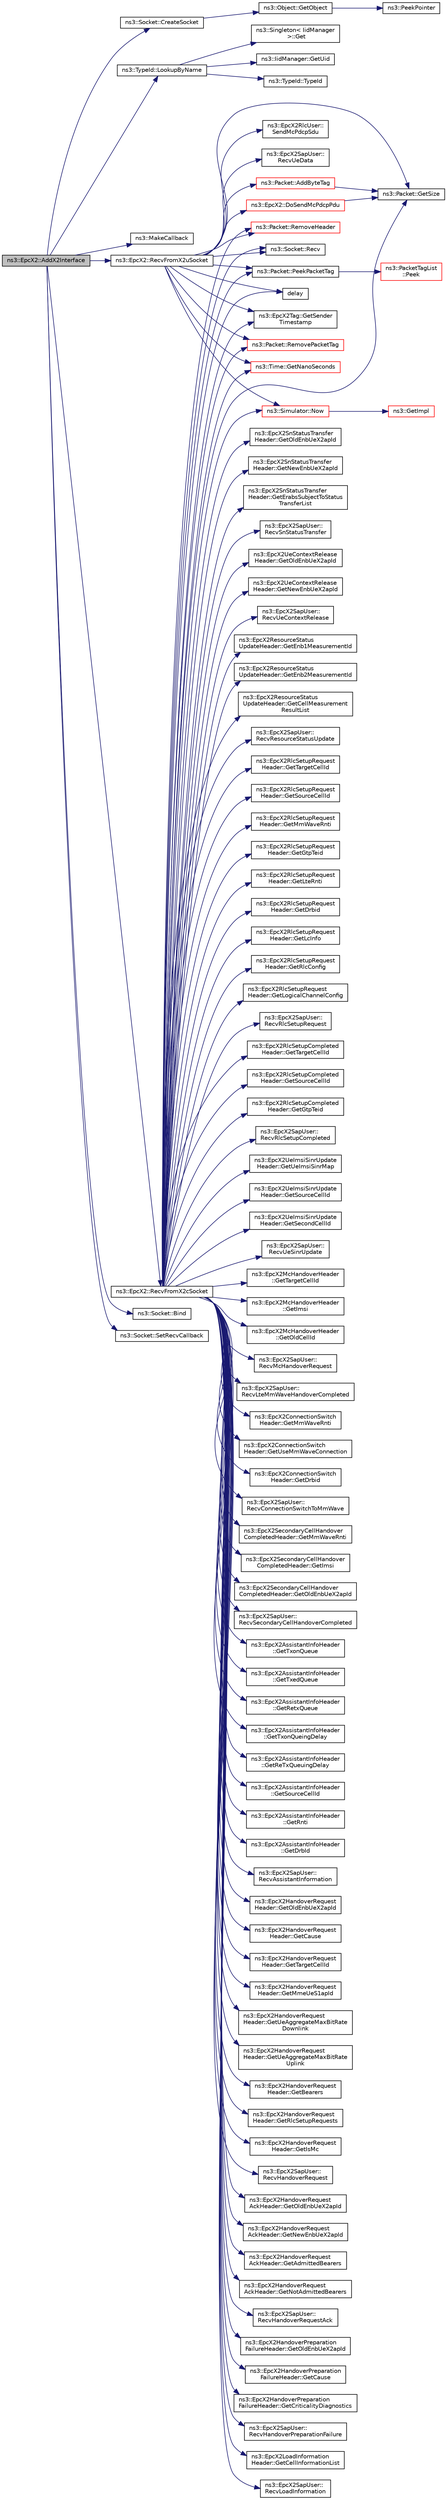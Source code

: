 digraph "ns3::EpcX2::AddX2Interface"
{
  edge [fontname="Helvetica",fontsize="10",labelfontname="Helvetica",labelfontsize="10"];
  node [fontname="Helvetica",fontsize="10",shape=record];
  rankdir="LR";
  Node1 [label="ns3::EpcX2::AddX2Interface",height=0.2,width=0.4,color="black", fillcolor="grey75", style="filled", fontcolor="black"];
  Node1 -> Node2 [color="midnightblue",fontsize="10",style="solid"];
  Node2 [label="ns3::Socket::CreateSocket",height=0.2,width=0.4,color="black", fillcolor="white", style="filled",URL="$d9/df2/classns3_1_1Socket.html#ad448a62bb50ad3dbac59c879a885a8d2"];
  Node2 -> Node3 [color="midnightblue",fontsize="10",style="solid"];
  Node3 [label="ns3::Object::GetObject",height=0.2,width=0.4,color="black", fillcolor="white", style="filled",URL="$d9/d77/classns3_1_1Object.html#a13e18c00017096c8381eb651d5bd0783"];
  Node3 -> Node4 [color="midnightblue",fontsize="10",style="solid"];
  Node4 [label="ns3::PeekPointer",height=0.2,width=0.4,color="black", fillcolor="white", style="filled",URL="$d7/d2e/namespacens3.html#af2a7557fe9afdd98d8f6f8f6e412cf5a"];
  Node1 -> Node5 [color="midnightblue",fontsize="10",style="solid"];
  Node5 [label="ns3::TypeId::LookupByName",height=0.2,width=0.4,color="black", fillcolor="white", style="filled",URL="$d6/d11/classns3_1_1TypeId.html#a119cf99c20931fdc294602cd360b180e"];
  Node5 -> Node6 [color="midnightblue",fontsize="10",style="solid"];
  Node6 [label="ns3::Singleton\< IidManager\l \>::Get",height=0.2,width=0.4,color="black", fillcolor="white", style="filled",URL="$d8/d77/classns3_1_1Singleton.html#a80a2cd3c25a27ea72add7a9f7a141ffa"];
  Node5 -> Node7 [color="midnightblue",fontsize="10",style="solid"];
  Node7 [label="ns3::IidManager::GetUid",height=0.2,width=0.4,color="black", fillcolor="white", style="filled",URL="$d4/d1c/classns3_1_1IidManager.html#ae69ae26221b11f8871596679c6e8be19"];
  Node5 -> Node8 [color="midnightblue",fontsize="10",style="solid"];
  Node8 [label="ns3::TypeId::TypeId",height=0.2,width=0.4,color="black", fillcolor="white", style="filled",URL="$d6/d11/classns3_1_1TypeId.html#ab76e26690f1af4f1cffa6a72245e8928"];
  Node1 -> Node9 [color="midnightblue",fontsize="10",style="solid"];
  Node9 [label="ns3::MakeCallback",height=0.2,width=0.4,color="black", fillcolor="white", style="filled",URL="$dd/de0/group__makecallbackmemptr.html#ga9376283685aa99d204048d6a4b7610a4"];
  Node1 -> Node10 [color="midnightblue",fontsize="10",style="solid"];
  Node10 [label="ns3::EpcX2::RecvFromX2cSocket",height=0.2,width=0.4,color="black", fillcolor="white", style="filled",URL="$df/d1e/classns3_1_1EpcX2.html#a72bf05af65397dab7bc65df72bb09ebf"];
  Node10 -> Node11 [color="midnightblue",fontsize="10",style="solid"];
  Node11 [label="ns3::Socket::Recv",height=0.2,width=0.4,color="black", fillcolor="white", style="filled",URL="$d9/df2/classns3_1_1Socket.html#a8949b1f844aae563446f2f4c5be8827a",tooltip="Read data from the socket. "];
  Node10 -> Node12 [color="midnightblue",fontsize="10",style="solid"];
  Node12 [label="ns3::Packet::GetSize",height=0.2,width=0.4,color="black", fillcolor="white", style="filled",URL="$dd/d7a/classns3_1_1Packet.html#a462855c9929954d4301a4edfe55f4f1c",tooltip="Returns the the size in bytes of the packet (including the zero-filled initial payload). "];
  Node10 -> Node13 [color="midnightblue",fontsize="10",style="solid"];
  Node13 [label="delay",height=0.2,width=0.4,color="black", fillcolor="white", style="filled",URL="$d8/d68/lte_2model_2fading-traces_2fading__trace__generator_8m.html#a7964e6aa8f61a9d28973c8267a606ad8"];
  Node10 -> Node14 [color="midnightblue",fontsize="10",style="solid"];
  Node14 [label="ns3::Packet::PeekPacketTag",height=0.2,width=0.4,color="black", fillcolor="white", style="filled",URL="$dd/d7a/classns3_1_1Packet.html#a1734de11f2ca1e78a7872461a0625168",tooltip="Search a matching tag and call Tag::Deserialize if it is found. "];
  Node14 -> Node15 [color="midnightblue",fontsize="10",style="solid"];
  Node15 [label="ns3::PacketTagList\l::Peek",height=0.2,width=0.4,color="red", fillcolor="white", style="filled",URL="$dd/d19/classns3_1_1PacketTagList.html#a49151e3dbbddac7820d2210bbde47c4b"];
  Node10 -> Node16 [color="midnightblue",fontsize="10",style="solid"];
  Node16 [label="ns3::Simulator::Now",height=0.2,width=0.4,color="red", fillcolor="white", style="filled",URL="$d7/deb/classns3_1_1Simulator.html#ac3178fa975b419f7875e7105be122800"];
  Node16 -> Node17 [color="midnightblue",fontsize="10",style="solid"];
  Node17 [label="ns3::GetImpl",height=0.2,width=0.4,color="red", fillcolor="white", style="filled",URL="$d4/d8b/group__simulator.html#ga42eb4eddad41528d4d99794a3dae3fd0",tooltip="Get the SimulatorImpl singleton. "];
  Node10 -> Node18 [color="midnightblue",fontsize="10",style="solid"];
  Node18 [label="ns3::EpcX2Tag::GetSender\lTimestamp",height=0.2,width=0.4,color="black", fillcolor="white", style="filled",URL="$dd/d2e/classns3_1_1EpcX2Tag.html#a544ddd722ea54a72b95167ead48b558d"];
  Node10 -> Node19 [color="midnightblue",fontsize="10",style="solid"];
  Node19 [label="ns3::Packet::RemovePacketTag",height=0.2,width=0.4,color="red", fillcolor="white", style="filled",URL="$dd/d7a/classns3_1_1Packet.html#a078fe922d976a417ab25ba2f3c2fd667",tooltip="Remove a packet tag. "];
  Node10 -> Node20 [color="midnightblue",fontsize="10",style="solid"];
  Node20 [label="ns3::Time::GetNanoSeconds",height=0.2,width=0.4,color="red", fillcolor="white", style="filled",URL="$dc/d04/classns3_1_1Time.html#a2fdb7bf0e1f5cd93b6149cb37bbb7f08"];
  Node10 -> Node21 [color="midnightblue",fontsize="10",style="solid"];
  Node21 [label="ns3::Packet::RemoveHeader",height=0.2,width=0.4,color="red", fillcolor="white", style="filled",URL="$dd/d7a/classns3_1_1Packet.html#a0961eccf975d75f902d40956c93ba63e",tooltip="Deserialize and remove the header from the internal buffer. "];
  Node10 -> Node22 [color="midnightblue",fontsize="10",style="solid"];
  Node22 [label="ns3::EpcX2HandoverRequest\lHeader::GetOldEnbUeX2apId",height=0.2,width=0.4,color="black", fillcolor="white", style="filled",URL="$d7/db8/classns3_1_1EpcX2HandoverRequestHeader.html#a75e39ba7f60bb5a41a08163a7e947171"];
  Node10 -> Node23 [color="midnightblue",fontsize="10",style="solid"];
  Node23 [label="ns3::EpcX2HandoverRequest\lHeader::GetCause",height=0.2,width=0.4,color="black", fillcolor="white", style="filled",URL="$d7/db8/classns3_1_1EpcX2HandoverRequestHeader.html#a06f3067dc939f60cf918e910cfce1cde"];
  Node10 -> Node24 [color="midnightblue",fontsize="10",style="solid"];
  Node24 [label="ns3::EpcX2HandoverRequest\lHeader::GetTargetCellId",height=0.2,width=0.4,color="black", fillcolor="white", style="filled",URL="$d7/db8/classns3_1_1EpcX2HandoverRequestHeader.html#ac31ef53cfcd9cc828347c2677d40f396"];
  Node10 -> Node25 [color="midnightblue",fontsize="10",style="solid"];
  Node25 [label="ns3::EpcX2HandoverRequest\lHeader::GetMmeUeS1apId",height=0.2,width=0.4,color="black", fillcolor="white", style="filled",URL="$d7/db8/classns3_1_1EpcX2HandoverRequestHeader.html#aeae364e094094d6758abe71b946c15b3"];
  Node10 -> Node26 [color="midnightblue",fontsize="10",style="solid"];
  Node26 [label="ns3::EpcX2HandoverRequest\lHeader::GetUeAggregateMaxBitRate\lDownlink",height=0.2,width=0.4,color="black", fillcolor="white", style="filled",URL="$d7/db8/classns3_1_1EpcX2HandoverRequestHeader.html#a6391d30190de6de50167e2e14cb2be84"];
  Node10 -> Node27 [color="midnightblue",fontsize="10",style="solid"];
  Node27 [label="ns3::EpcX2HandoverRequest\lHeader::GetUeAggregateMaxBitRate\lUplink",height=0.2,width=0.4,color="black", fillcolor="white", style="filled",URL="$d7/db8/classns3_1_1EpcX2HandoverRequestHeader.html#ace60aabba4aedae4d27f876c69fccaf3"];
  Node10 -> Node28 [color="midnightblue",fontsize="10",style="solid"];
  Node28 [label="ns3::EpcX2HandoverRequest\lHeader::GetBearers",height=0.2,width=0.4,color="black", fillcolor="white", style="filled",URL="$d7/db8/classns3_1_1EpcX2HandoverRequestHeader.html#ae9c04127e558b47cec9219616d0354d5"];
  Node10 -> Node29 [color="midnightblue",fontsize="10",style="solid"];
  Node29 [label="ns3::EpcX2HandoverRequest\lHeader::GetRlcSetupRequests",height=0.2,width=0.4,color="black", fillcolor="white", style="filled",URL="$d7/db8/classns3_1_1EpcX2HandoverRequestHeader.html#aab312be16ca4b5eea1ea2c30b96efe0f"];
  Node10 -> Node30 [color="midnightblue",fontsize="10",style="solid"];
  Node30 [label="ns3::EpcX2HandoverRequest\lHeader::GetIsMc",height=0.2,width=0.4,color="black", fillcolor="white", style="filled",URL="$d7/db8/classns3_1_1EpcX2HandoverRequestHeader.html#a7a40571a458f6d00f2640911c8ed7cba"];
  Node10 -> Node31 [color="midnightblue",fontsize="10",style="solid"];
  Node31 [label="ns3::EpcX2SapUser::\lRecvHandoverRequest",height=0.2,width=0.4,color="black", fillcolor="white", style="filled",URL="$d8/dce/classns3_1_1EpcX2SapUser.html#ac89cf3449fc971960e4c7a7a9af23c7d"];
  Node10 -> Node32 [color="midnightblue",fontsize="10",style="solid"];
  Node32 [label="ns3::EpcX2HandoverRequest\lAckHeader::GetOldEnbUeX2apId",height=0.2,width=0.4,color="black", fillcolor="white", style="filled",URL="$d7/d92/classns3_1_1EpcX2HandoverRequestAckHeader.html#a0fdb44255f2a315de15b12e8ba425e3b"];
  Node10 -> Node33 [color="midnightblue",fontsize="10",style="solid"];
  Node33 [label="ns3::EpcX2HandoverRequest\lAckHeader::GetNewEnbUeX2apId",height=0.2,width=0.4,color="black", fillcolor="white", style="filled",URL="$d7/d92/classns3_1_1EpcX2HandoverRequestAckHeader.html#ad80029fab234e15bd5dae593fa1decb6"];
  Node10 -> Node34 [color="midnightblue",fontsize="10",style="solid"];
  Node34 [label="ns3::EpcX2HandoverRequest\lAckHeader::GetAdmittedBearers",height=0.2,width=0.4,color="black", fillcolor="white", style="filled",URL="$d7/d92/classns3_1_1EpcX2HandoverRequestAckHeader.html#aeb517c5a65da4a3a9030194762d35323"];
  Node10 -> Node35 [color="midnightblue",fontsize="10",style="solid"];
  Node35 [label="ns3::EpcX2HandoverRequest\lAckHeader::GetNotAdmittedBearers",height=0.2,width=0.4,color="black", fillcolor="white", style="filled",URL="$d7/d92/classns3_1_1EpcX2HandoverRequestAckHeader.html#a605ebe352f0f4bc2629fde4f7d1fca76"];
  Node10 -> Node36 [color="midnightblue",fontsize="10",style="solid"];
  Node36 [label="ns3::EpcX2SapUser::\lRecvHandoverRequestAck",height=0.2,width=0.4,color="black", fillcolor="white", style="filled",URL="$d8/dce/classns3_1_1EpcX2SapUser.html#a5e390d132f3f8433838aec1719a52bc2"];
  Node10 -> Node37 [color="midnightblue",fontsize="10",style="solid"];
  Node37 [label="ns3::EpcX2HandoverPreparation\lFailureHeader::GetOldEnbUeX2apId",height=0.2,width=0.4,color="black", fillcolor="white", style="filled",URL="$d1/d16/classns3_1_1EpcX2HandoverPreparationFailureHeader.html#a09c701493b15d6ab8908999b82821501"];
  Node10 -> Node38 [color="midnightblue",fontsize="10",style="solid"];
  Node38 [label="ns3::EpcX2HandoverPreparation\lFailureHeader::GetCause",height=0.2,width=0.4,color="black", fillcolor="white", style="filled",URL="$d1/d16/classns3_1_1EpcX2HandoverPreparationFailureHeader.html#aec1ad772fbd5ec7cb1a0031e32350b07"];
  Node10 -> Node39 [color="midnightblue",fontsize="10",style="solid"];
  Node39 [label="ns3::EpcX2HandoverPreparation\lFailureHeader::GetCriticalityDiagnostics",height=0.2,width=0.4,color="black", fillcolor="white", style="filled",URL="$d1/d16/classns3_1_1EpcX2HandoverPreparationFailureHeader.html#a34a4d408fdfdc437fbef8f204453d75a"];
  Node10 -> Node40 [color="midnightblue",fontsize="10",style="solid"];
  Node40 [label="ns3::EpcX2SapUser::\lRecvHandoverPreparationFailure",height=0.2,width=0.4,color="black", fillcolor="white", style="filled",URL="$d8/dce/classns3_1_1EpcX2SapUser.html#a805d5df676c49aedd76711dbdb980e17"];
  Node10 -> Node41 [color="midnightblue",fontsize="10",style="solid"];
  Node41 [label="ns3::EpcX2LoadInformation\lHeader::GetCellInformationList",height=0.2,width=0.4,color="black", fillcolor="white", style="filled",URL="$d1/d66/classns3_1_1EpcX2LoadInformationHeader.html#a55f8303b3c44f19f5736f2a98570aa6f"];
  Node10 -> Node42 [color="midnightblue",fontsize="10",style="solid"];
  Node42 [label="ns3::EpcX2SapUser::\lRecvLoadInformation",height=0.2,width=0.4,color="black", fillcolor="white", style="filled",URL="$d8/dce/classns3_1_1EpcX2SapUser.html#a3f780370974059b6ec3d115f5b1757d8"];
  Node10 -> Node43 [color="midnightblue",fontsize="10",style="solid"];
  Node43 [label="ns3::EpcX2SnStatusTransfer\lHeader::GetOldEnbUeX2apId",height=0.2,width=0.4,color="black", fillcolor="white", style="filled",URL="$db/df6/classns3_1_1EpcX2SnStatusTransferHeader.html#a901c07ffe6df187ab137253b10db0f3a"];
  Node10 -> Node44 [color="midnightblue",fontsize="10",style="solid"];
  Node44 [label="ns3::EpcX2SnStatusTransfer\lHeader::GetNewEnbUeX2apId",height=0.2,width=0.4,color="black", fillcolor="white", style="filled",URL="$db/df6/classns3_1_1EpcX2SnStatusTransferHeader.html#a1916903c57f4ffccc56e32eee5ffb0bb"];
  Node10 -> Node45 [color="midnightblue",fontsize="10",style="solid"];
  Node45 [label="ns3::EpcX2SnStatusTransfer\lHeader::GetErabsSubjectToStatus\lTransferList",height=0.2,width=0.4,color="black", fillcolor="white", style="filled",URL="$db/df6/classns3_1_1EpcX2SnStatusTransferHeader.html#ad99812b54349303426b74f1dfb1503d4"];
  Node10 -> Node46 [color="midnightblue",fontsize="10",style="solid"];
  Node46 [label="ns3::EpcX2SapUser::\lRecvSnStatusTransfer",height=0.2,width=0.4,color="black", fillcolor="white", style="filled",URL="$d8/dce/classns3_1_1EpcX2SapUser.html#a261f30dd348d5abc9a270ef904c986c0"];
  Node10 -> Node47 [color="midnightblue",fontsize="10",style="solid"];
  Node47 [label="ns3::EpcX2UeContextRelease\lHeader::GetOldEnbUeX2apId",height=0.2,width=0.4,color="black", fillcolor="white", style="filled",URL="$d1/d91/classns3_1_1EpcX2UeContextReleaseHeader.html#a6ccf72aeca771a8a17207821a705a3c5"];
  Node10 -> Node48 [color="midnightblue",fontsize="10",style="solid"];
  Node48 [label="ns3::EpcX2UeContextRelease\lHeader::GetNewEnbUeX2apId",height=0.2,width=0.4,color="black", fillcolor="white", style="filled",URL="$d1/d91/classns3_1_1EpcX2UeContextReleaseHeader.html#a6e36f9110312f96be9481a34356d5a71"];
  Node10 -> Node49 [color="midnightblue",fontsize="10",style="solid"];
  Node49 [label="ns3::EpcX2SapUser::\lRecvUeContextRelease",height=0.2,width=0.4,color="black", fillcolor="white", style="filled",URL="$d8/dce/classns3_1_1EpcX2SapUser.html#a141e3d6880234990ccde32a16554e7d6"];
  Node10 -> Node50 [color="midnightblue",fontsize="10",style="solid"];
  Node50 [label="ns3::EpcX2ResourceStatus\lUpdateHeader::GetEnb1MeasurementId",height=0.2,width=0.4,color="black", fillcolor="white", style="filled",URL="$db/d28/classns3_1_1EpcX2ResourceStatusUpdateHeader.html#a6ed8ae994276dd0fff2a0d86e11cca3d"];
  Node10 -> Node51 [color="midnightblue",fontsize="10",style="solid"];
  Node51 [label="ns3::EpcX2ResourceStatus\lUpdateHeader::GetEnb2MeasurementId",height=0.2,width=0.4,color="black", fillcolor="white", style="filled",URL="$db/d28/classns3_1_1EpcX2ResourceStatusUpdateHeader.html#ad85093ad9db2f50fcf6ce19aa43cdbd7"];
  Node10 -> Node52 [color="midnightblue",fontsize="10",style="solid"];
  Node52 [label="ns3::EpcX2ResourceStatus\lUpdateHeader::GetCellMeasurement\lResultList",height=0.2,width=0.4,color="black", fillcolor="white", style="filled",URL="$db/d28/classns3_1_1EpcX2ResourceStatusUpdateHeader.html#a3d25e7e7e3e097aabddfb874dc741834"];
  Node10 -> Node53 [color="midnightblue",fontsize="10",style="solid"];
  Node53 [label="ns3::EpcX2SapUser::\lRecvResourceStatusUpdate",height=0.2,width=0.4,color="black", fillcolor="white", style="filled",URL="$d8/dce/classns3_1_1EpcX2SapUser.html#a7d0fa47a75bd24b12f15f4b5a1c7b253"];
  Node10 -> Node54 [color="midnightblue",fontsize="10",style="solid"];
  Node54 [label="ns3::EpcX2RlcSetupRequest\lHeader::GetTargetCellId",height=0.2,width=0.4,color="black", fillcolor="white", style="filled",URL="$d6/d69/classns3_1_1EpcX2RlcSetupRequestHeader.html#a6056657503cc1a940c88a32a7b0f835b"];
  Node10 -> Node55 [color="midnightblue",fontsize="10",style="solid"];
  Node55 [label="ns3::EpcX2RlcSetupRequest\lHeader::GetSourceCellId",height=0.2,width=0.4,color="black", fillcolor="white", style="filled",URL="$d6/d69/classns3_1_1EpcX2RlcSetupRequestHeader.html#acfea838cb3d69e6caa4b19605a34c506"];
  Node10 -> Node56 [color="midnightblue",fontsize="10",style="solid"];
  Node56 [label="ns3::EpcX2RlcSetupRequest\lHeader::GetMmWaveRnti",height=0.2,width=0.4,color="black", fillcolor="white", style="filled",URL="$d6/d69/classns3_1_1EpcX2RlcSetupRequestHeader.html#acf6c7dca99e86a72d9cce2e62d96c13d"];
  Node10 -> Node57 [color="midnightblue",fontsize="10",style="solid"];
  Node57 [label="ns3::EpcX2RlcSetupRequest\lHeader::GetGtpTeid",height=0.2,width=0.4,color="black", fillcolor="white", style="filled",URL="$d6/d69/classns3_1_1EpcX2RlcSetupRequestHeader.html#acceea06fddf6eecf0e87eca15d5fcf31"];
  Node10 -> Node58 [color="midnightblue",fontsize="10",style="solid"];
  Node58 [label="ns3::EpcX2RlcSetupRequest\lHeader::GetLteRnti",height=0.2,width=0.4,color="black", fillcolor="white", style="filled",URL="$d6/d69/classns3_1_1EpcX2RlcSetupRequestHeader.html#a5a816f7262a2967b73aff2175e30925c"];
  Node10 -> Node59 [color="midnightblue",fontsize="10",style="solid"];
  Node59 [label="ns3::EpcX2RlcSetupRequest\lHeader::GetDrbid",height=0.2,width=0.4,color="black", fillcolor="white", style="filled",URL="$d6/d69/classns3_1_1EpcX2RlcSetupRequestHeader.html#acf92e018ceae9695f6d3343a88dc3402"];
  Node10 -> Node60 [color="midnightblue",fontsize="10",style="solid"];
  Node60 [label="ns3::EpcX2RlcSetupRequest\lHeader::GetLcInfo",height=0.2,width=0.4,color="black", fillcolor="white", style="filled",URL="$d6/d69/classns3_1_1EpcX2RlcSetupRequestHeader.html#aea896f2f84ba977d714a2b2673235f60"];
  Node10 -> Node61 [color="midnightblue",fontsize="10",style="solid"];
  Node61 [label="ns3::EpcX2RlcSetupRequest\lHeader::GetRlcConfig",height=0.2,width=0.4,color="black", fillcolor="white", style="filled",URL="$d6/d69/classns3_1_1EpcX2RlcSetupRequestHeader.html#a4ba5866272a962a8a0f07076aec62bd3"];
  Node10 -> Node62 [color="midnightblue",fontsize="10",style="solid"];
  Node62 [label="ns3::EpcX2RlcSetupRequest\lHeader::GetLogicalChannelConfig",height=0.2,width=0.4,color="black", fillcolor="white", style="filled",URL="$d6/d69/classns3_1_1EpcX2RlcSetupRequestHeader.html#afd9b366830a3496203eefe53e03ccb61"];
  Node10 -> Node63 [color="midnightblue",fontsize="10",style="solid"];
  Node63 [label="ns3::EpcX2SapUser::\lRecvRlcSetupRequest",height=0.2,width=0.4,color="black", fillcolor="white", style="filled",URL="$d8/dce/classns3_1_1EpcX2SapUser.html#af982d60c31e400c220777b2930470474"];
  Node10 -> Node64 [color="midnightblue",fontsize="10",style="solid"];
  Node64 [label="ns3::EpcX2RlcSetupCompleted\lHeader::GetTargetCellId",height=0.2,width=0.4,color="black", fillcolor="white", style="filled",URL="$d1/d9e/classns3_1_1EpcX2RlcSetupCompletedHeader.html#a3a0784ddb0c50fdaf80fbd8cda3e7929"];
  Node10 -> Node65 [color="midnightblue",fontsize="10",style="solid"];
  Node65 [label="ns3::EpcX2RlcSetupCompleted\lHeader::GetSourceCellId",height=0.2,width=0.4,color="black", fillcolor="white", style="filled",URL="$d1/d9e/classns3_1_1EpcX2RlcSetupCompletedHeader.html#a7ecd5f712a069ac9d40ffbfe08d5c9d6"];
  Node10 -> Node66 [color="midnightblue",fontsize="10",style="solid"];
  Node66 [label="ns3::EpcX2RlcSetupCompleted\lHeader::GetGtpTeid",height=0.2,width=0.4,color="black", fillcolor="white", style="filled",URL="$d1/d9e/classns3_1_1EpcX2RlcSetupCompletedHeader.html#a0cb0563e9e873d3f3986a64ccafd6b0f"];
  Node10 -> Node67 [color="midnightblue",fontsize="10",style="solid"];
  Node67 [label="ns3::EpcX2SapUser::\lRecvRlcSetupCompleted",height=0.2,width=0.4,color="black", fillcolor="white", style="filled",URL="$d8/dce/classns3_1_1EpcX2SapUser.html#a6aea3dfa4b9483ef32463a0564eaa098"];
  Node10 -> Node68 [color="midnightblue",fontsize="10",style="solid"];
  Node68 [label="ns3::EpcX2UeImsiSinrUpdate\lHeader::GetUeImsiSinrMap",height=0.2,width=0.4,color="black", fillcolor="white", style="filled",URL="$d9/d16/classns3_1_1EpcX2UeImsiSinrUpdateHeader.html#a68196170e76ea4b43e4bf687d1f1e82d"];
  Node10 -> Node69 [color="midnightblue",fontsize="10",style="solid"];
  Node69 [label="ns3::EpcX2UeImsiSinrUpdate\lHeader::GetSourceCellId",height=0.2,width=0.4,color="black", fillcolor="white", style="filled",URL="$d9/d16/classns3_1_1EpcX2UeImsiSinrUpdateHeader.html#a8bd6fdf3b2491f23e84fbff79ba5c9c9"];
  Node10 -> Node70 [color="midnightblue",fontsize="10",style="solid"];
  Node70 [label="ns3::EpcX2UeImsiSinrUpdate\lHeader::GetSecondCellId",height=0.2,width=0.4,color="black", fillcolor="white", style="filled",URL="$d9/d16/classns3_1_1EpcX2UeImsiSinrUpdateHeader.html#af1056fc6e46c91cbd99d75d212c29c94"];
  Node10 -> Node71 [color="midnightblue",fontsize="10",style="solid"];
  Node71 [label="ns3::EpcX2SapUser::\lRecvUeSinrUpdate",height=0.2,width=0.4,color="black", fillcolor="white", style="filled",URL="$d8/dce/classns3_1_1EpcX2SapUser.html#ab14ff4814fc40ca604d03654ab310a44"];
  Node10 -> Node72 [color="midnightblue",fontsize="10",style="solid"];
  Node72 [label="ns3::EpcX2McHandoverHeader\l::GetTargetCellId",height=0.2,width=0.4,color="black", fillcolor="white", style="filled",URL="$d4/dc6/classns3_1_1EpcX2McHandoverHeader.html#a560638ca78adf2a780483e9469720093"];
  Node10 -> Node73 [color="midnightblue",fontsize="10",style="solid"];
  Node73 [label="ns3::EpcX2McHandoverHeader\l::GetImsi",height=0.2,width=0.4,color="black", fillcolor="white", style="filled",URL="$d4/dc6/classns3_1_1EpcX2McHandoverHeader.html#a34f0544025a4d6e7fe68c927f75d29d1"];
  Node10 -> Node74 [color="midnightblue",fontsize="10",style="solid"];
  Node74 [label="ns3::EpcX2McHandoverHeader\l::GetOldCellId",height=0.2,width=0.4,color="black", fillcolor="white", style="filled",URL="$d4/dc6/classns3_1_1EpcX2McHandoverHeader.html#ace085aa235467bb625ad87e492236ec2"];
  Node10 -> Node75 [color="midnightblue",fontsize="10",style="solid"];
  Node75 [label="ns3::EpcX2SapUser::\lRecvMcHandoverRequest",height=0.2,width=0.4,color="black", fillcolor="white", style="filled",URL="$d8/dce/classns3_1_1EpcX2SapUser.html#a7eecce34706ef7c77ccdc9623822ce33"];
  Node10 -> Node76 [color="midnightblue",fontsize="10",style="solid"];
  Node76 [label="ns3::EpcX2SapUser::\lRecvLteMmWaveHandoverCompleted",height=0.2,width=0.4,color="black", fillcolor="white", style="filled",URL="$d8/dce/classns3_1_1EpcX2SapUser.html#a900e3a0a064301f257351bab3288753d"];
  Node10 -> Node77 [color="midnightblue",fontsize="10",style="solid"];
  Node77 [label="ns3::EpcX2ConnectionSwitch\lHeader::GetMmWaveRnti",height=0.2,width=0.4,color="black", fillcolor="white", style="filled",URL="$d5/df6/classns3_1_1EpcX2ConnectionSwitchHeader.html#a449a49586287dbd09a72add934dddfcd"];
  Node10 -> Node78 [color="midnightblue",fontsize="10",style="solid"];
  Node78 [label="ns3::EpcX2ConnectionSwitch\lHeader::GetUseMmWaveConnection",height=0.2,width=0.4,color="black", fillcolor="white", style="filled",URL="$d5/df6/classns3_1_1EpcX2ConnectionSwitchHeader.html#a4aa2a114588ec6926539934de4614bae"];
  Node10 -> Node79 [color="midnightblue",fontsize="10",style="solid"];
  Node79 [label="ns3::EpcX2ConnectionSwitch\lHeader::GetDrbid",height=0.2,width=0.4,color="black", fillcolor="white", style="filled",URL="$d5/df6/classns3_1_1EpcX2ConnectionSwitchHeader.html#afbd41f3a9e79c2548015d64d7a4770e5"];
  Node10 -> Node80 [color="midnightblue",fontsize="10",style="solid"];
  Node80 [label="ns3::EpcX2SapUser::\lRecvConnectionSwitchToMmWave",height=0.2,width=0.4,color="black", fillcolor="white", style="filled",URL="$d8/dce/classns3_1_1EpcX2SapUser.html#ae11a4786c547ba2c41aba6c5d4c9d1da"];
  Node10 -> Node81 [color="midnightblue",fontsize="10",style="solid"];
  Node81 [label="ns3::EpcX2SecondaryCellHandover\lCompletedHeader::GetMmWaveRnti",height=0.2,width=0.4,color="black", fillcolor="white", style="filled",URL="$dc/d75/classns3_1_1EpcX2SecondaryCellHandoverCompletedHeader.html#a91a582779a066a3dfac10082596cd8e9"];
  Node10 -> Node82 [color="midnightblue",fontsize="10",style="solid"];
  Node82 [label="ns3::EpcX2SecondaryCellHandover\lCompletedHeader::GetImsi",height=0.2,width=0.4,color="black", fillcolor="white", style="filled",URL="$dc/d75/classns3_1_1EpcX2SecondaryCellHandoverCompletedHeader.html#a5d31911220efbacb37bb1df86f650408"];
  Node10 -> Node83 [color="midnightblue",fontsize="10",style="solid"];
  Node83 [label="ns3::EpcX2SecondaryCellHandover\lCompletedHeader::GetOldEnbUeX2apId",height=0.2,width=0.4,color="black", fillcolor="white", style="filled",URL="$dc/d75/classns3_1_1EpcX2SecondaryCellHandoverCompletedHeader.html#a5b537b0a2292953bf30c6b0633a7cc85"];
  Node10 -> Node84 [color="midnightblue",fontsize="10",style="solid"];
  Node84 [label="ns3::EpcX2SapUser::\lRecvSecondaryCellHandoverCompleted",height=0.2,width=0.4,color="black", fillcolor="white", style="filled",URL="$d8/dce/classns3_1_1EpcX2SapUser.html#adb0b6750c0bf917699fe87e84270aebb"];
  Node10 -> Node85 [color="midnightblue",fontsize="10",style="solid"];
  Node85 [label="ns3::EpcX2AssistantInfoHeader\l::GetTxonQueue",height=0.2,width=0.4,color="black", fillcolor="white", style="filled",URL="$dc/da7/classns3_1_1EpcX2AssistantInfoHeader.html#a6e72efa1672145e84a5385bac3441ddf"];
  Node10 -> Node86 [color="midnightblue",fontsize="10",style="solid"];
  Node86 [label="ns3::EpcX2AssistantInfoHeader\l::GetTxedQueue",height=0.2,width=0.4,color="black", fillcolor="white", style="filled",URL="$dc/da7/classns3_1_1EpcX2AssistantInfoHeader.html#a9d593d978fd3d7111107514d989d84fd"];
  Node10 -> Node87 [color="midnightblue",fontsize="10",style="solid"];
  Node87 [label="ns3::EpcX2AssistantInfoHeader\l::GetRetxQueue",height=0.2,width=0.4,color="black", fillcolor="white", style="filled",URL="$dc/da7/classns3_1_1EpcX2AssistantInfoHeader.html#a3c0f6d92faa3715e3af565d890e694af"];
  Node10 -> Node88 [color="midnightblue",fontsize="10",style="solid"];
  Node88 [label="ns3::EpcX2AssistantInfoHeader\l::GetTxonQueingDelay",height=0.2,width=0.4,color="black", fillcolor="white", style="filled",URL="$dc/da7/classns3_1_1EpcX2AssistantInfoHeader.html#a4895d5a8d0be99188d2765ea06bd569c"];
  Node10 -> Node89 [color="midnightblue",fontsize="10",style="solid"];
  Node89 [label="ns3::EpcX2AssistantInfoHeader\l::GetReTxQueuingDelay",height=0.2,width=0.4,color="black", fillcolor="white", style="filled",URL="$dc/da7/classns3_1_1EpcX2AssistantInfoHeader.html#abde82b81cbc78c7503237a91ca3542f2"];
  Node10 -> Node90 [color="midnightblue",fontsize="10",style="solid"];
  Node90 [label="ns3::EpcX2AssistantInfoHeader\l::GetSourceCellId",height=0.2,width=0.4,color="black", fillcolor="white", style="filled",URL="$dc/da7/classns3_1_1EpcX2AssistantInfoHeader.html#a630ba6726feb573b14dba6ecc4e78418"];
  Node10 -> Node91 [color="midnightblue",fontsize="10",style="solid"];
  Node91 [label="ns3::EpcX2AssistantInfoHeader\l::GetRnti",height=0.2,width=0.4,color="black", fillcolor="white", style="filled",URL="$dc/da7/classns3_1_1EpcX2AssistantInfoHeader.html#adda8daf64a4f5fcd07ae112b1c7cbd4b"];
  Node10 -> Node92 [color="midnightblue",fontsize="10",style="solid"];
  Node92 [label="ns3::EpcX2AssistantInfoHeader\l::GetDrbId",height=0.2,width=0.4,color="black", fillcolor="white", style="filled",URL="$dc/da7/classns3_1_1EpcX2AssistantInfoHeader.html#a24ef806b1712de78accaa45251c43e5a"];
  Node10 -> Node93 [color="midnightblue",fontsize="10",style="solid"];
  Node93 [label="ns3::EpcX2SapUser::\lRecvAssistantInformation",height=0.2,width=0.4,color="black", fillcolor="white", style="filled",URL="$d8/dce/classns3_1_1EpcX2SapUser.html#a4c52bc66e831a21ec8049e28760e2209"];
  Node1 -> Node94 [color="midnightblue",fontsize="10",style="solid"];
  Node94 [label="ns3::Socket::Bind",height=0.2,width=0.4,color="black", fillcolor="white", style="filled",URL="$d9/df2/classns3_1_1Socket.html#ada93439a43de2028b5a8fc6621dad482",tooltip="Allocate a local endpoint for this socket. "];
  Node1 -> Node95 [color="midnightblue",fontsize="10",style="solid"];
  Node95 [label="ns3::Socket::SetRecvCallback",height=0.2,width=0.4,color="black", fillcolor="white", style="filled",URL="$d9/df2/classns3_1_1Socket.html#a243f7835ef1a85f9270fd3577e3a40da",tooltip="Notify application when new data is available to be read. "];
  Node1 -> Node96 [color="midnightblue",fontsize="10",style="solid"];
  Node96 [label="ns3::EpcX2::RecvFromX2uSocket",height=0.2,width=0.4,color="black", fillcolor="white", style="filled",URL="$df/d1e/classns3_1_1EpcX2.html#af7142276a4a54af090466d51a31c796f"];
  Node96 -> Node11 [color="midnightblue",fontsize="10",style="solid"];
  Node96 -> Node12 [color="midnightblue",fontsize="10",style="solid"];
  Node96 -> Node13 [color="midnightblue",fontsize="10",style="solid"];
  Node96 -> Node14 [color="midnightblue",fontsize="10",style="solid"];
  Node96 -> Node16 [color="midnightblue",fontsize="10",style="solid"];
  Node96 -> Node18 [color="midnightblue",fontsize="10",style="solid"];
  Node96 -> Node19 [color="midnightblue",fontsize="10",style="solid"];
  Node96 -> Node20 [color="midnightblue",fontsize="10",style="solid"];
  Node96 -> Node21 [color="midnightblue",fontsize="10",style="solid"];
  Node96 -> Node97 [color="midnightblue",fontsize="10",style="solid"];
  Node97 [label="ns3::Packet::AddByteTag",height=0.2,width=0.4,color="red", fillcolor="white", style="filled",URL="$dd/d7a/classns3_1_1Packet.html#ad5997caea8c22757acade2fcb4d7daca",tooltip="Tag each byte included in this packet with a new byte tag. "];
  Node97 -> Node12 [color="midnightblue",fontsize="10",style="solid"];
  Node96 -> Node98 [color="midnightblue",fontsize="10",style="solid"];
  Node98 [label="ns3::EpcX2RlcUser::\lSendMcPdcpSdu",height=0.2,width=0.4,color="black", fillcolor="white", style="filled",URL="$db/d48/classns3_1_1EpcX2RlcUser.html#a3a18838865ffc2a219e8d3fbbcf8ac3c"];
  Node96 -> Node99 [color="midnightblue",fontsize="10",style="solid"];
  Node99 [label="ns3::EpcX2SapUser::\lRecvUeData",height=0.2,width=0.4,color="black", fillcolor="white", style="filled",URL="$d8/dce/classns3_1_1EpcX2SapUser.html#a0a351188eaed5eb135daee0ee01950f0"];
  Node96 -> Node100 [color="midnightblue",fontsize="10",style="solid"];
  Node100 [label="ns3::EpcX2::DoSendMcPdcpPdu",height=0.2,width=0.4,color="red", fillcolor="white", style="filled",URL="$df/d1e/classns3_1_1EpcX2.html#a641588d125f600122d56e34fa1fddd5c"];
  Node100 -> Node12 [color="midnightblue",fontsize="10",style="solid"];
}
